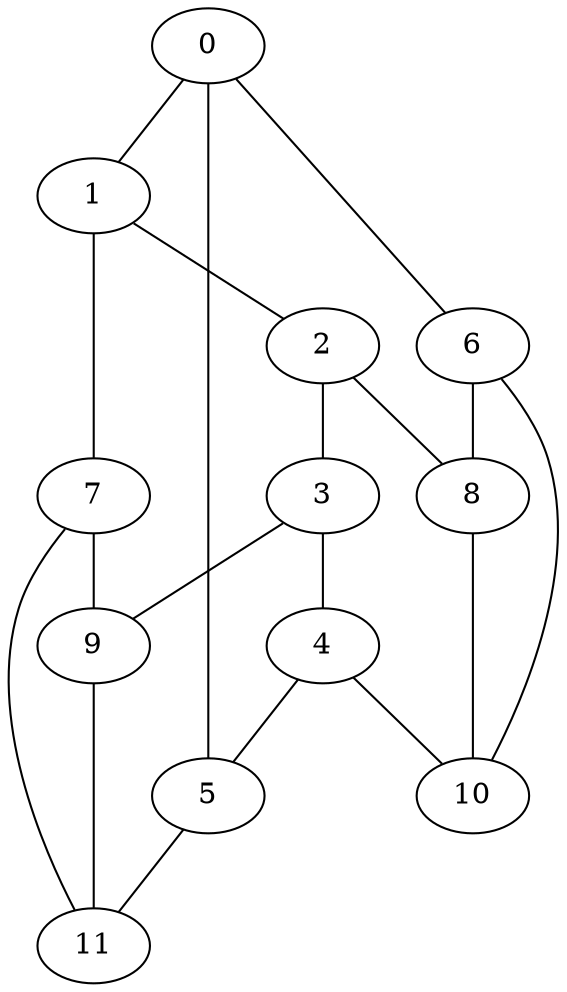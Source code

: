 graph g {0;1;2;3;4;5;6;7;8;9;10;11;0 -- 1;0 -- 5;0 -- 6;1 -- 2;1 -- 7;2 -- 3;2 -- 8;3 -- 4;3 -- 9;4 -- 5;4 -- 10;5 -- 11;6 -- 8;6 -- 10;7 -- 9;7 -- 11;8 -- 10;9 -- 11;}